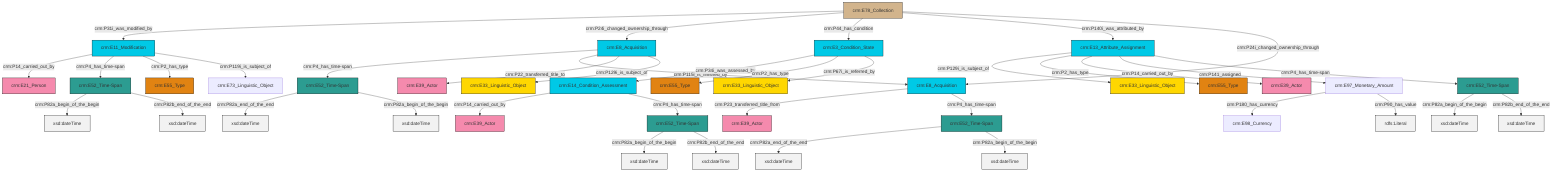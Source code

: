 graph TD
classDef Literal fill:#f2f2f2,stroke:#000000;
classDef CRM_Entity fill:#FFFFFF,stroke:#000000;
classDef Temporal_Entity fill:#00C9E6, stroke:#000000;
classDef Type fill:#E18312, stroke:#000000;
classDef Time-Span fill:#2C9C91, stroke:#000000;
classDef Appellation fill:#FFEB7F, stroke:#000000;
classDef Place fill:#008836, stroke:#000000;
classDef Persistent_Item fill:#B266B2, stroke:#000000;
classDef Conceptual_Object fill:#FFD700, stroke:#000000;
classDef Physical_Thing fill:#D2B48C, stroke:#000000;
classDef Actor fill:#f58aad, stroke:#000000;
classDef PC_Classes fill:#4ce600, stroke:#000000;
classDef Multi fill:#cccccc,stroke:#000000;

0["crm:E11_Modification"]:::Temporal_Entity -->|crm:P14_carried_out_by| 1["crm:E21_Person"]:::Actor
4["crm:E78_Collection"]:::Physical_Thing -->|crm:P31i_was_modified_by| 0["crm:E11_Modification"]:::Temporal_Entity
5["crm:E52_Time-Span"]:::Time-Span -->|crm:P82a_begin_of_the_begin| 6[xsd:dateTime]:::Literal
8["crm:E13_Attribute_Assignment"]:::Temporal_Entity -->|crm:P129i_is_subject_of| 9["crm:E33_Linguistic_Object"]:::Conceptual_Object
8["crm:E13_Attribute_Assignment"]:::Temporal_Entity -->|crm:P2_has_type| 12["crm:E55_Type"]:::Type
13["crm:E52_Time-Span"]:::Time-Span -->|crm:P82a_end_of_the_end| 14[xsd:dateTime]:::Literal
15["crm:E52_Time-Span"]:::Time-Span -->|crm:P82a_begin_of_the_begin| 16[xsd:dateTime]:::Literal
17["crm:E8_Acquisition"]:::Temporal_Entity -->|crm:P23_transferred_title_from| 18["crm:E39_Actor"]:::Actor
8["crm:E13_Attribute_Assignment"]:::Temporal_Entity -->|crm:P14_carried_out_by| 19["crm:E39_Actor"]:::Actor
4["crm:E78_Collection"]:::Physical_Thing -->|crm:P24i_changed_ownership_through| 21["crm:E8_Acquisition"]:::Temporal_Entity
15["crm:E52_Time-Span"]:::Time-Span -->|crm:P82b_end_of_the_end| 22[xsd:dateTime]:::Literal
0["crm:E11_Modification"]:::Temporal_Entity -->|crm:P4_has_time-span| 15["crm:E52_Time-Span"]:::Time-Span
23["crm:E14_Condition_Assessment"]:::Temporal_Entity -->|crm:P14_carried_out_by| 24["crm:E39_Actor"]:::Actor
25["crm:E97_Monetary_Amount"]:::Default -->|crm:P180_has_currency| 26["crm:E98_Currency"]:::Default
27["crm:E52_Time-Span"]:::Time-Span -->|crm:P82a_end_of_the_end| 28[xsd:dateTime]:::Literal
4["crm:E78_Collection"]:::Physical_Thing -->|crm:P44_has_condition| 33["crm:E3_Condition_State"]:::Temporal_Entity
5["crm:E52_Time-Span"]:::Time-Span -->|crm:P82b_end_of_the_end| 34[xsd:dateTime]:::Literal
21["crm:E8_Acquisition"]:::Temporal_Entity -->|crm:P4_has_time-span| 27["crm:E52_Time-Span"]:::Time-Span
13["crm:E52_Time-Span"]:::Time-Span -->|crm:P82a_begin_of_the_begin| 37[xsd:dateTime]:::Literal
0["crm:E11_Modification"]:::Temporal_Entity -->|crm:P2_has_type| 2["crm:E55_Type"]:::Type
17["crm:E8_Acquisition"]:::Temporal_Entity -->|crm:P4_has_time-span| 13["crm:E52_Time-Span"]:::Time-Span
21["crm:E8_Acquisition"]:::Temporal_Entity -->|crm:P115i_is_finished_by| 17["crm:E8_Acquisition"]:::Temporal_Entity
33["crm:E3_Condition_State"]:::Temporal_Entity -->|crm:P34i_was_assessed_by| 23["crm:E14_Condition_Assessment"]:::Temporal_Entity
8["crm:E13_Attribute_Assignment"]:::Temporal_Entity -->|crm:P141_assigned| 25["crm:E97_Monetary_Amount"]:::Default
44["crm:E52_Time-Span"]:::Time-Span -->|crm:P82a_begin_of_the_begin| 45[xsd:dateTime]:::Literal
4["crm:E78_Collection"]:::Physical_Thing -->|crm:P140i_was_attributed_by| 8["crm:E13_Attribute_Assignment"]:::Temporal_Entity
21["crm:E8_Acquisition"]:::Temporal_Entity -->|crm:P22_transferred_title_to| 49["crm:E39_Actor"]:::Actor
33["crm:E3_Condition_State"]:::Temporal_Entity -->|crm:P2_has_type| 31["crm:E55_Type"]:::Type
21["crm:E8_Acquisition"]:::Temporal_Entity -->|crm:P129i_is_subject_of| 10["crm:E33_Linguistic_Object"]:::Conceptual_Object
25["crm:E97_Monetary_Amount"]:::Default -->|crm:P90_has_value| 54[rdfs:Literal]:::Literal
27["crm:E52_Time-Span"]:::Time-Span -->|crm:P82a_begin_of_the_begin| 57[xsd:dateTime]:::Literal
23["crm:E14_Condition_Assessment"]:::Temporal_Entity -->|crm:P4_has_time-span| 44["crm:E52_Time-Span"]:::Time-Span
33["crm:E3_Condition_State"]:::Temporal_Entity -->|crm:P67i_is_referred_by| 46["crm:E33_Linguistic_Object"]:::Conceptual_Object
0["crm:E11_Modification"]:::Temporal_Entity -->|crm:P119i_is_subject_of| 41["crm:E73_Linguistic_Object"]:::Default
8["crm:E13_Attribute_Assignment"]:::Temporal_Entity -->|crm:P4_has_time-span| 5["crm:E52_Time-Span"]:::Time-Span
44["crm:E52_Time-Span"]:::Time-Span -->|crm:P82b_end_of_the_end| 61[xsd:dateTime]:::Literal
4["crm:E78_Collection"]:::Physical_Thing -->|crm:P24i_changed_ownership_through| 17["crm:E8_Acquisition"]:::Temporal_Entity